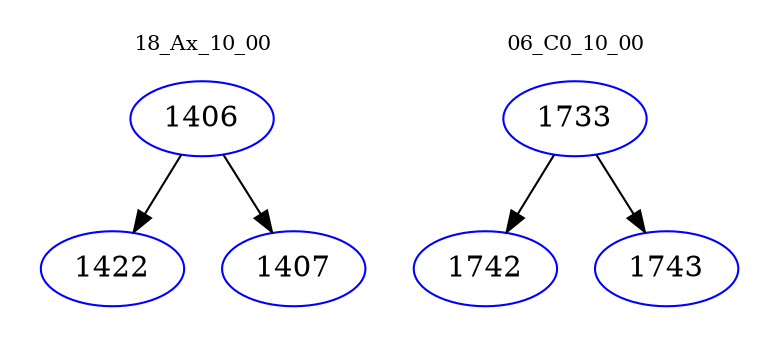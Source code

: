 digraph{
subgraph cluster_0 {
color = white
label = "18_Ax_10_00";
fontsize=10;
T0_1406 [label="1406", color="blue"]
T0_1406 -> T0_1422 [color="black"]
T0_1422 [label="1422", color="blue"]
T0_1406 -> T0_1407 [color="black"]
T0_1407 [label="1407", color="blue"]
}
subgraph cluster_1 {
color = white
label = "06_C0_10_00";
fontsize=10;
T1_1733 [label="1733", color="blue"]
T1_1733 -> T1_1742 [color="black"]
T1_1742 [label="1742", color="blue"]
T1_1733 -> T1_1743 [color="black"]
T1_1743 [label="1743", color="blue"]
}
}
